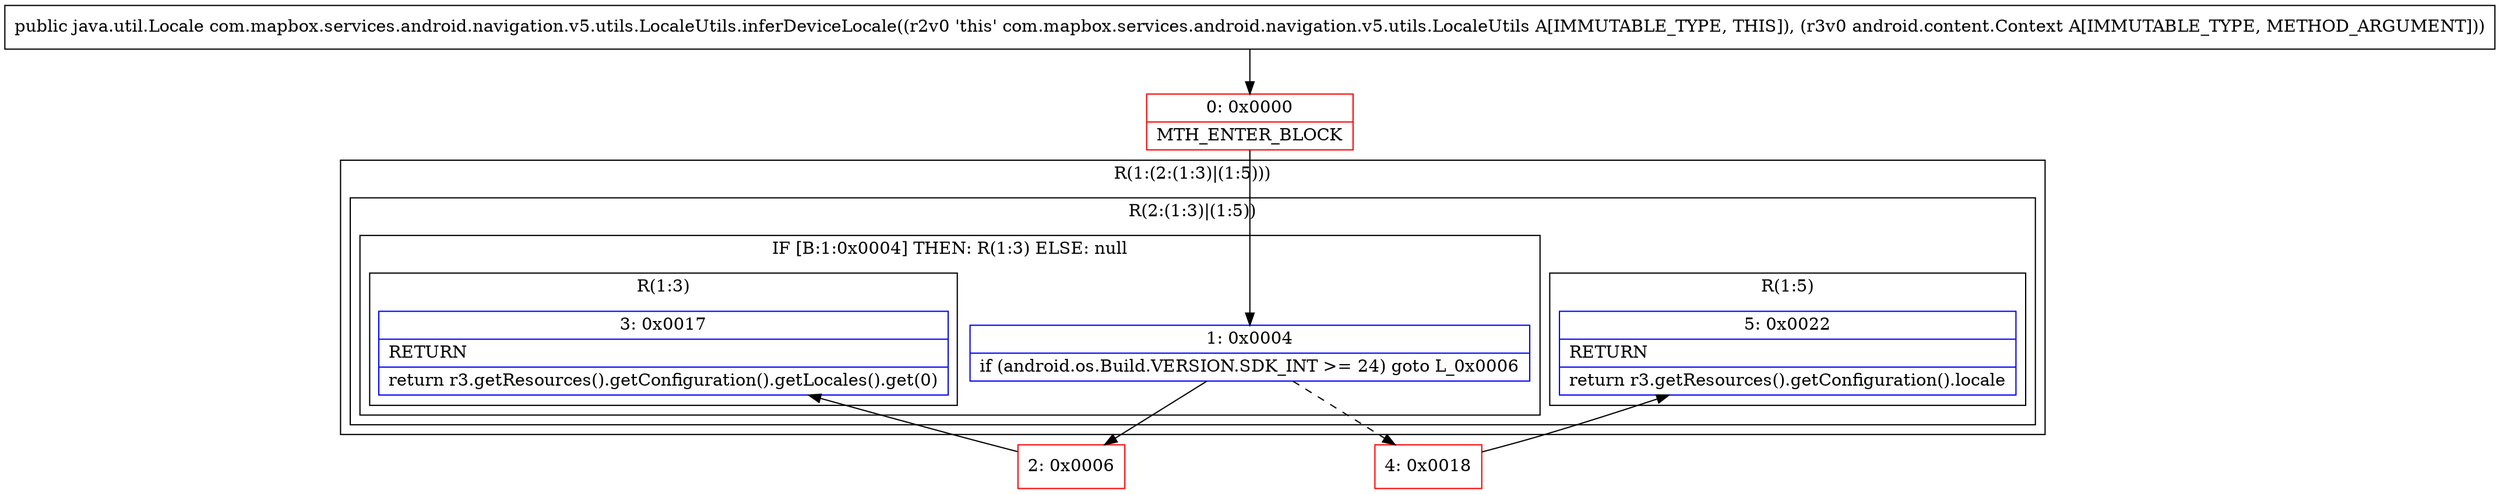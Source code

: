 digraph "CFG forcom.mapbox.services.android.navigation.v5.utils.LocaleUtils.inferDeviceLocale(Landroid\/content\/Context;)Ljava\/util\/Locale;" {
subgraph cluster_Region_1064391718 {
label = "R(1:(2:(1:3)|(1:5)))";
node [shape=record,color=blue];
subgraph cluster_Region_176471062 {
label = "R(2:(1:3)|(1:5))";
node [shape=record,color=blue];
subgraph cluster_IfRegion_1205787277 {
label = "IF [B:1:0x0004] THEN: R(1:3) ELSE: null";
node [shape=record,color=blue];
Node_1 [shape=record,label="{1\:\ 0x0004|if (android.os.Build.VERSION.SDK_INT \>= 24) goto L_0x0006\l}"];
subgraph cluster_Region_732637765 {
label = "R(1:3)";
node [shape=record,color=blue];
Node_3 [shape=record,label="{3\:\ 0x0017|RETURN\l|return r3.getResources().getConfiguration().getLocales().get(0)\l}"];
}
}
subgraph cluster_Region_516852594 {
label = "R(1:5)";
node [shape=record,color=blue];
Node_5 [shape=record,label="{5\:\ 0x0022|RETURN\l|return r3.getResources().getConfiguration().locale\l}"];
}
}
}
Node_0 [shape=record,color=red,label="{0\:\ 0x0000|MTH_ENTER_BLOCK\l}"];
Node_2 [shape=record,color=red,label="{2\:\ 0x0006}"];
Node_4 [shape=record,color=red,label="{4\:\ 0x0018}"];
MethodNode[shape=record,label="{public java.util.Locale com.mapbox.services.android.navigation.v5.utils.LocaleUtils.inferDeviceLocale((r2v0 'this' com.mapbox.services.android.navigation.v5.utils.LocaleUtils A[IMMUTABLE_TYPE, THIS]), (r3v0 android.content.Context A[IMMUTABLE_TYPE, METHOD_ARGUMENT])) }"];
MethodNode -> Node_0;
Node_1 -> Node_2;
Node_1 -> Node_4[style=dashed];
Node_0 -> Node_1;
Node_2 -> Node_3;
Node_4 -> Node_5;
}

